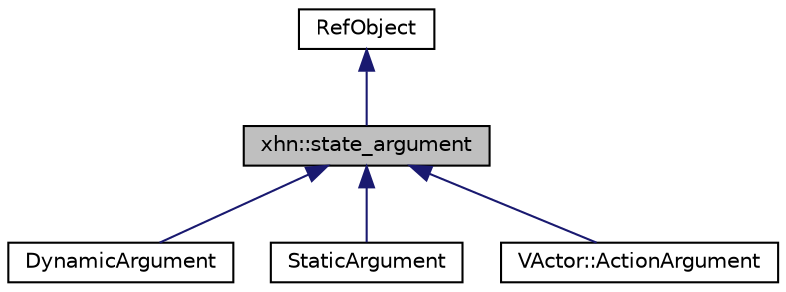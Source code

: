 digraph "xhn::state_argument"
{
  edge [fontname="Helvetica",fontsize="10",labelfontname="Helvetica",labelfontsize="10"];
  node [fontname="Helvetica",fontsize="10",shape=record];
  Node1 [label="xhn::state_argument",height=0.2,width=0.4,color="black", fillcolor="grey75", style="filled", fontcolor="black"];
  Node2 -> Node1 [dir="back",color="midnightblue",fontsize="10",style="solid",fontname="Helvetica"];
  Node2 [label="RefObject",height=0.2,width=0.4,color="black", fillcolor="white", style="filled",URL="$class_ref_object.html"];
  Node1 -> Node3 [dir="back",color="midnightblue",fontsize="10",style="solid",fontname="Helvetica"];
  Node3 [label="DynamicArgument",height=0.2,width=0.4,color="black", fillcolor="white", style="filled",URL="$class_dynamic_argument.html"];
  Node1 -> Node4 [dir="back",color="midnightblue",fontsize="10",style="solid",fontname="Helvetica"];
  Node4 [label="StaticArgument",height=0.2,width=0.4,color="black", fillcolor="white", style="filled",URL="$class_static_argument.html"];
  Node1 -> Node5 [dir="back",color="midnightblue",fontsize="10",style="solid",fontname="Helvetica"];
  Node5 [label="VActor::ActionArgument",height=0.2,width=0.4,color="black", fillcolor="white", style="filled",URL="$class_v_actor_1_1_action_argument.html"];
}

